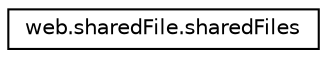 digraph "Graphical Class Hierarchy"
{
  edge [fontname="Helvetica",fontsize="10",labelfontname="Helvetica",labelfontsize="10"];
  node [fontname="Helvetica",fontsize="10",shape=record];
  rankdir="LR";
  Node1 [label="web.sharedFile.sharedFiles",height=0.2,width=0.4,color="black", fillcolor="white", style="filled",URL="$classweb_1_1shared_file_1_1shared_files.html",tooltip="the class that have wrap the method about controling the shared files "];
}
